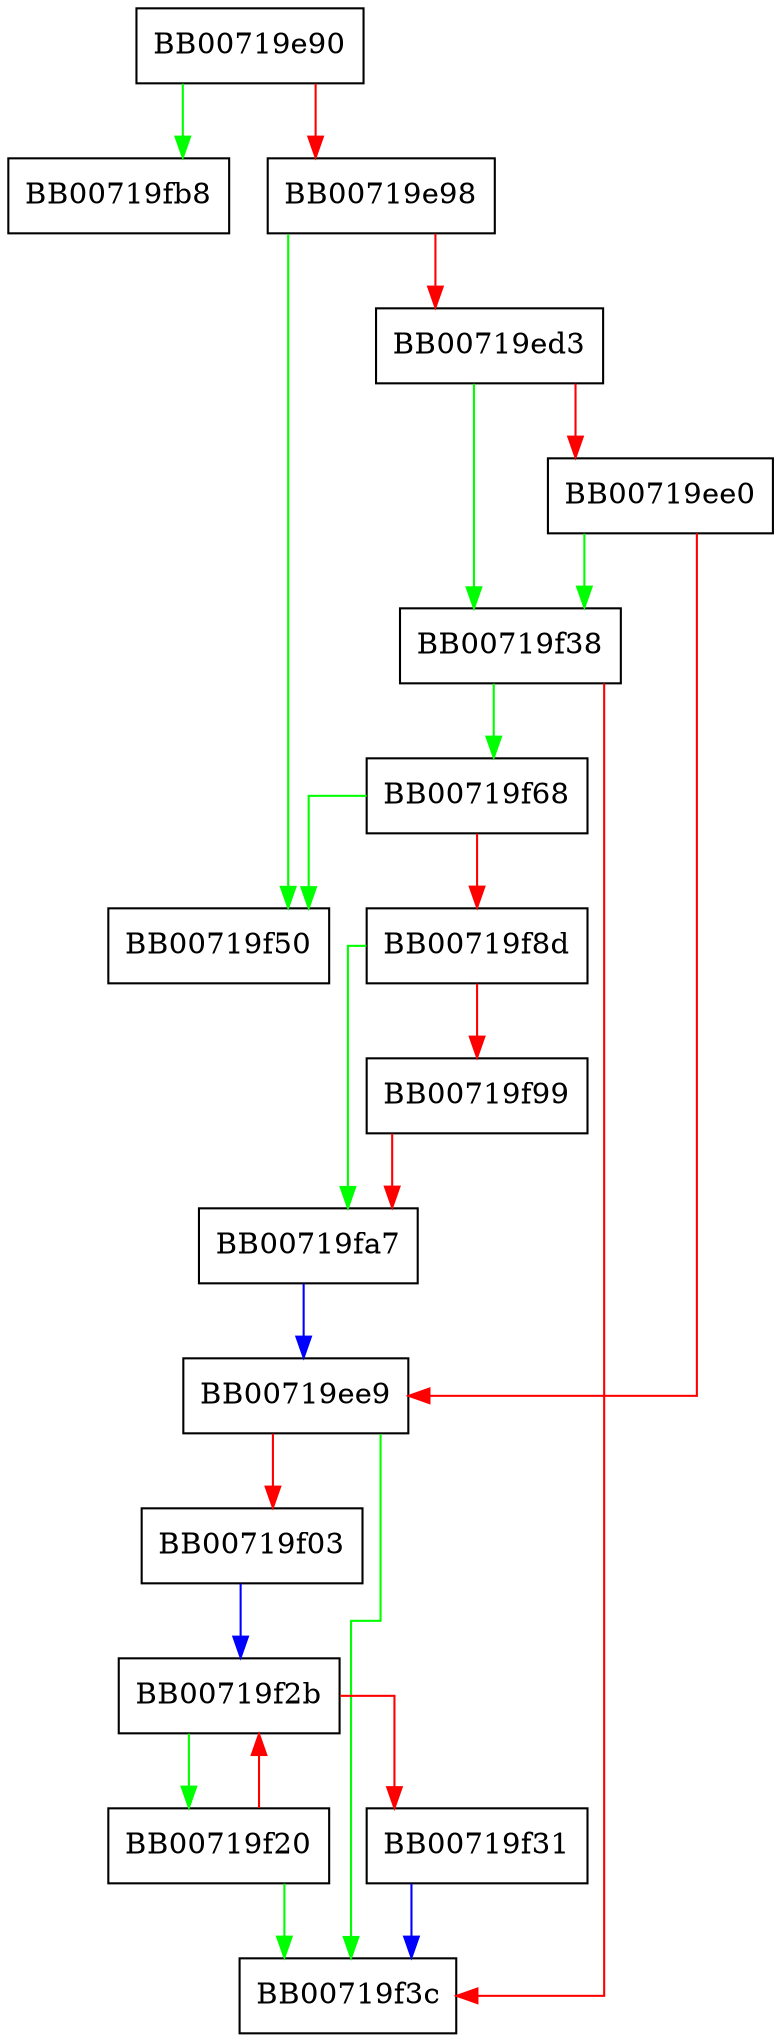 digraph ASN1_BIT_STRING_set_bit {
  node [shape="box"];
  graph [splines=ortho];
  BB00719e90 -> BB00719fb8 [color="green"];
  BB00719e90 -> BB00719e98 [color="red"];
  BB00719e98 -> BB00719f50 [color="green"];
  BB00719e98 -> BB00719ed3 [color="red"];
  BB00719ed3 -> BB00719f38 [color="green"];
  BB00719ed3 -> BB00719ee0 [color="red"];
  BB00719ee0 -> BB00719f38 [color="green"];
  BB00719ee0 -> BB00719ee9 [color="red"];
  BB00719ee9 -> BB00719f3c [color="green"];
  BB00719ee9 -> BB00719f03 [color="red"];
  BB00719f03 -> BB00719f2b [color="blue"];
  BB00719f20 -> BB00719f3c [color="green"];
  BB00719f20 -> BB00719f2b [color="red"];
  BB00719f2b -> BB00719f20 [color="green"];
  BB00719f2b -> BB00719f31 [color="red"];
  BB00719f31 -> BB00719f3c [color="blue"];
  BB00719f38 -> BB00719f68 [color="green"];
  BB00719f38 -> BB00719f3c [color="red"];
  BB00719f68 -> BB00719f50 [color="green"];
  BB00719f68 -> BB00719f8d [color="red"];
  BB00719f8d -> BB00719fa7 [color="green"];
  BB00719f8d -> BB00719f99 [color="red"];
  BB00719f99 -> BB00719fa7 [color="red"];
  BB00719fa7 -> BB00719ee9 [color="blue"];
}